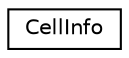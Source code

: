 digraph "Graphical Class Hierarchy"
{
 // LATEX_PDF_SIZE
  edge [fontname="Helvetica",fontsize="10",labelfontname="Helvetica",labelfontsize="10"];
  node [fontname="Helvetica",fontsize="10",shape=record];
  rankdir="LR";
  Node0 [label="CellInfo",height=0.2,width=0.4,color="black", fillcolor="white", style="filled",URL="$structCellInfo.html",tooltip=" "];
}
